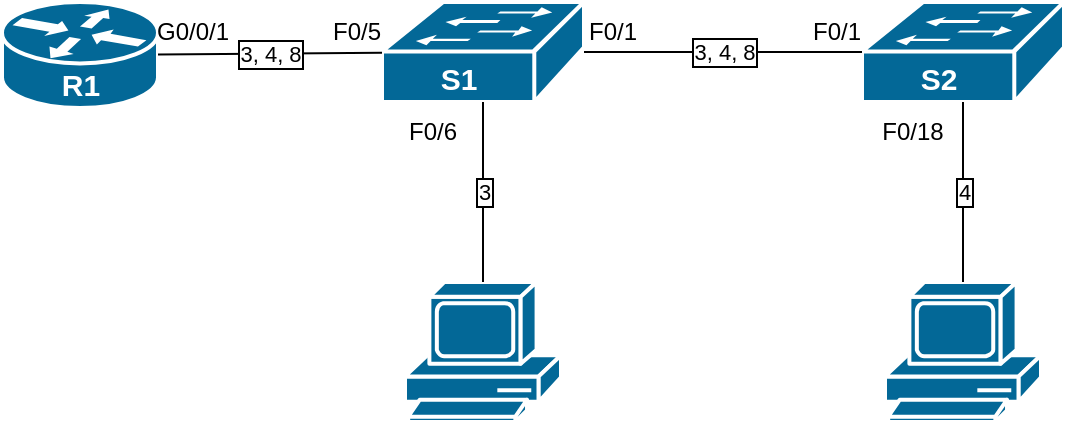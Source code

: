 <mxfile version="20.3.0" type="github">
  <diagram name="Page-1" id="c37626ed-c26b-45fb-9056-f9ebc6bb27b6">
    <mxGraphModel dx="981" dy="548" grid="1" gridSize="10" guides="1" tooltips="1" connect="1" arrows="1" fold="1" page="1" pageScale="1" pageWidth="1100" pageHeight="850" background="none" math="0" shadow="0">
      <root>
        <mxCell id="0" />
        <mxCell id="1" parent="0" />
        <mxCell id="0y3O6KU2R8G9xpDFajV6-4" value="S2" style="shape=mxgraph.cisco.switches.workgroup_switch;sketch=0;html=1;pointerEvents=1;dashed=0;fillColor=#036897;strokeColor=#ffffff;strokeWidth=2;verticalLabelPosition=middle;verticalAlign=bottom;align=center;outlineConnect=0;direction=east;horizontal=1;labelPosition=center;spacingTop=0;spacingLeft=0;fontStyle=1;labelBorderColor=none;labelBackgroundColor=none;fontColor=#FFFFFF;spacingRight=25;fontSize=15;" parent="1" vertex="1">
          <mxGeometry x="680" y="240" width="101" height="50" as="geometry" />
        </mxCell>
        <mxCell id="1c7a67bf8fd3230f-46" value="R1" style="shape=mxgraph.cisco.routers.router;html=1;dashed=0;fillColor=#036897;strokeColor=#ffffff;strokeWidth=2;verticalLabelPosition=middle;verticalAlign=bottom;rounded=0;shadow=0;comic=0;fontFamily=Helvetica;fontSize=15;labelPosition=center;align=center;fontColor=#FFFFFF;fontStyle=1" parent="1" vertex="1">
          <mxGeometry x="250" y="240" width="78" height="53" as="geometry" />
        </mxCell>
        <mxCell id="0y3O6KU2R8G9xpDFajV6-1" value="" style="shape=mxgraph.cisco.computers_and_peripherals.pc;sketch=0;html=1;pointerEvents=1;dashed=0;fillColor=#036897;strokeColor=#ffffff;strokeWidth=2;verticalLabelPosition=bottom;verticalAlign=top;align=center;outlineConnect=0;" parent="1" vertex="1">
          <mxGeometry x="451.5" y="380" width="78" height="70" as="geometry" />
        </mxCell>
        <mxCell id="0y3O6KU2R8G9xpDFajV6-2" value="" style="shape=mxgraph.cisco.computers_and_peripherals.pc;sketch=0;html=1;pointerEvents=1;dashed=0;fillColor=#036897;strokeColor=#ffffff;strokeWidth=2;verticalLabelPosition=bottom;verticalAlign=top;align=center;outlineConnect=0;" parent="1" vertex="1">
          <mxGeometry x="691.5" y="380" width="78" height="70" as="geometry" />
        </mxCell>
        <mxCell id="0y3O6KU2R8G9xpDFajV6-3" value="&lt;span&gt;S1&lt;/span&gt;" style="shape=mxgraph.cisco.switches.workgroup_switch;sketch=0;html=1;pointerEvents=1;dashed=0;fillColor=#036897;strokeColor=#ffffff;strokeWidth=2;verticalLabelPosition=middle;verticalAlign=bottom;align=center;outlineConnect=0;fontSize=15;labelPosition=center;spacingRight=25;fontColor=#FFFFFF;fontStyle=1" parent="1" vertex="1">
          <mxGeometry x="440" y="240" width="101" height="50" as="geometry" />
        </mxCell>
        <mxCell id="0y3O6KU2R8G9xpDFajV6-10" value="3" style="endArrow=none;html=1;rounded=0;labelBorderColor=default;" parent="1" source="0y3O6KU2R8G9xpDFajV6-1" target="0y3O6KU2R8G9xpDFajV6-3" edge="1">
          <mxGeometry width="50" height="50" relative="1" as="geometry">
            <mxPoint x="1170" y="810" as="sourcePoint" />
            <mxPoint x="1220" y="760" as="targetPoint" />
          </mxGeometry>
        </mxCell>
        <mxCell id="0y3O6KU2R8G9xpDFajV6-11" value="4" style="endArrow=none;labelBorderColor=#000000;rounded=0;fontColor=#000000;html=1;spacingTop=0;" parent="1" source="0y3O6KU2R8G9xpDFajV6-2" target="0y3O6KU2R8G9xpDFajV6-4" edge="1">
          <mxGeometry width="50" height="50" relative="1" as="geometry">
            <mxPoint x="440.342" y="540" as="sourcePoint" />
            <mxPoint x="449.542" y="300" as="targetPoint" />
          </mxGeometry>
        </mxCell>
        <mxCell id="0y3O6KU2R8G9xpDFajV6-12" value="3, 4, 8" style="endArrow=none;html=1;rounded=0;labelBorderColor=default;" parent="1" source="0y3O6KU2R8G9xpDFajV6-3" target="0y3O6KU2R8G9xpDFajV6-4" edge="1">
          <mxGeometry width="50" height="50" relative="1" as="geometry">
            <mxPoint x="780.388" y="530" as="sourcePoint" />
            <mxPoint x="789.509" y="300" as="targetPoint" />
          </mxGeometry>
        </mxCell>
        <mxCell id="0y3O6KU2R8G9xpDFajV6-13" value="3, 4, 8" style="endArrow=none;html=1;rounded=0;labelBorderColor=default;" parent="1" source="1c7a67bf8fd3230f-46" target="0y3O6KU2R8G9xpDFajV6-3" edge="1">
          <mxGeometry width="50" height="50" relative="1" as="geometry">
            <mxPoint x="551" y="275" as="sourcePoint" />
            <mxPoint x="740" y="275" as="targetPoint" />
          </mxGeometry>
        </mxCell>
        <mxCell id="0dghIPm-nmjWpDe7dFg0-5" value="F0/1" style="text;html=1;align=center;verticalAlign=middle;resizable=0;points=[];autosize=1;strokeColor=none;fillColor=none;fontColor=#000000;" vertex="1" parent="1">
          <mxGeometry x="529.5" y="240" width="50" height="30" as="geometry" />
        </mxCell>
        <mxCell id="0dghIPm-nmjWpDe7dFg0-6" value="F0/1" style="text;html=1;align=center;verticalAlign=middle;resizable=0;points=[];autosize=1;strokeColor=none;fillColor=none;fontColor=#000000;" vertex="1" parent="1">
          <mxGeometry x="641.5" y="240" width="50" height="30" as="geometry" />
        </mxCell>
        <mxCell id="0dghIPm-nmjWpDe7dFg0-7" value="F0/6" style="text;html=1;align=center;verticalAlign=middle;resizable=0;points=[];autosize=1;strokeColor=none;fillColor=none;fontColor=#000000;" vertex="1" parent="1">
          <mxGeometry x="440" y="290" width="50" height="30" as="geometry" />
        </mxCell>
        <mxCell id="0dghIPm-nmjWpDe7dFg0-8" value="F0/18" style="text;html=1;align=center;verticalAlign=middle;resizable=0;points=[];autosize=1;strokeColor=none;fillColor=none;fontColor=#000000;" vertex="1" parent="1">
          <mxGeometry x="680" y="290" width="50" height="30" as="geometry" />
        </mxCell>
        <mxCell id="0dghIPm-nmjWpDe7dFg0-10" value="G0/0/1" style="text;html=1;align=center;verticalAlign=middle;resizable=0;points=[];autosize=1;strokeColor=none;fillColor=none;fontColor=#000000;" vertex="1" parent="1">
          <mxGeometry x="315" y="240" width="60" height="30" as="geometry" />
        </mxCell>
        <mxCell id="0dghIPm-nmjWpDe7dFg0-11" value="F0/5" style="text;html=1;align=center;verticalAlign=middle;resizable=0;points=[];autosize=1;strokeColor=none;fillColor=none;fontColor=#000000;" vertex="1" parent="1">
          <mxGeometry x="401.5" y="240" width="50" height="30" as="geometry" />
        </mxCell>
      </root>
    </mxGraphModel>
  </diagram>
</mxfile>
